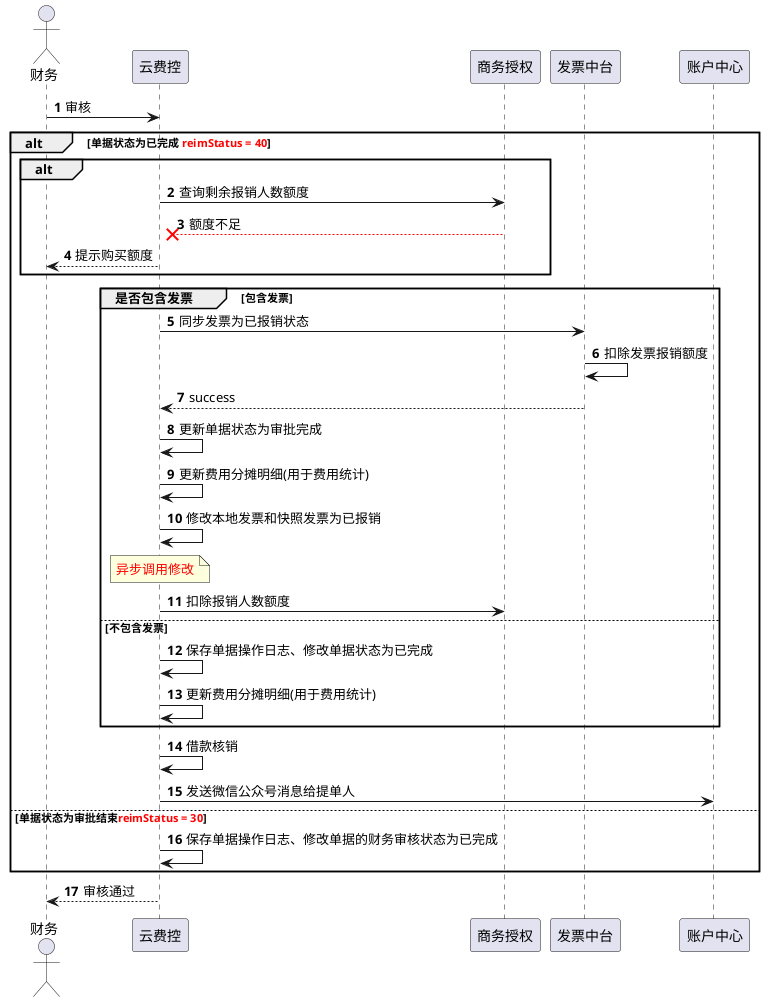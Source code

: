 @startuml
'https://plantuml.com/sequence-diagram

autonumber
actor 财务
participant 财务 order 10
participant 云费控 order 20
participant 商务授权 order 30
participant 发票中台 order 40
participant 账户中心 order 50
财务 -> 云费控: 审核
alt 单据状态为已完成 <color #Red>reimStatus = 40</color>
alt
云费控 -> 商务授权:查询剩余报销人数额度
商务授权 -[#Red]->x 云费控:额度不足
云费控 --> 财务:提示购买额度
end
group 是否包含发票 [包含发票]
云费控 -> 发票中台: 同步发票为已报销状态
发票中台 -> 发票中台: 扣除发票报销额度
发票中台 --> 云费控:success
云费控 -> 云费控:更新单据状态为审批完成
云费控 -> 云费控:更新费用分摊明细(用于费用统计)
云费控 -> 云费控:修改本地发票和快照发票为已报销
note OVER 云费控
 <color #Red>异步调用修改</color>
end note
云费控 -> 商务授权:扣除报销人数额度
 else 不包含发票
云费控 -> 云费控:保存单据操作日志、修改单据状态为已完成
云费控 -> 云费控:更新费用分摊明细(用于费用统计)
 end
 云费控 -> 云费控:借款核销
 云费控 -> 账户中心:发送微信公众号消息给提单人
else 单据状态为审批结束<color #Red>reimStatus = 30</color>
云费控 -> 云费控: 保存单据操作日志、修改单据的财务审核状态为已完成
end
云费控 --> 财务: 审核通过



@endumlA